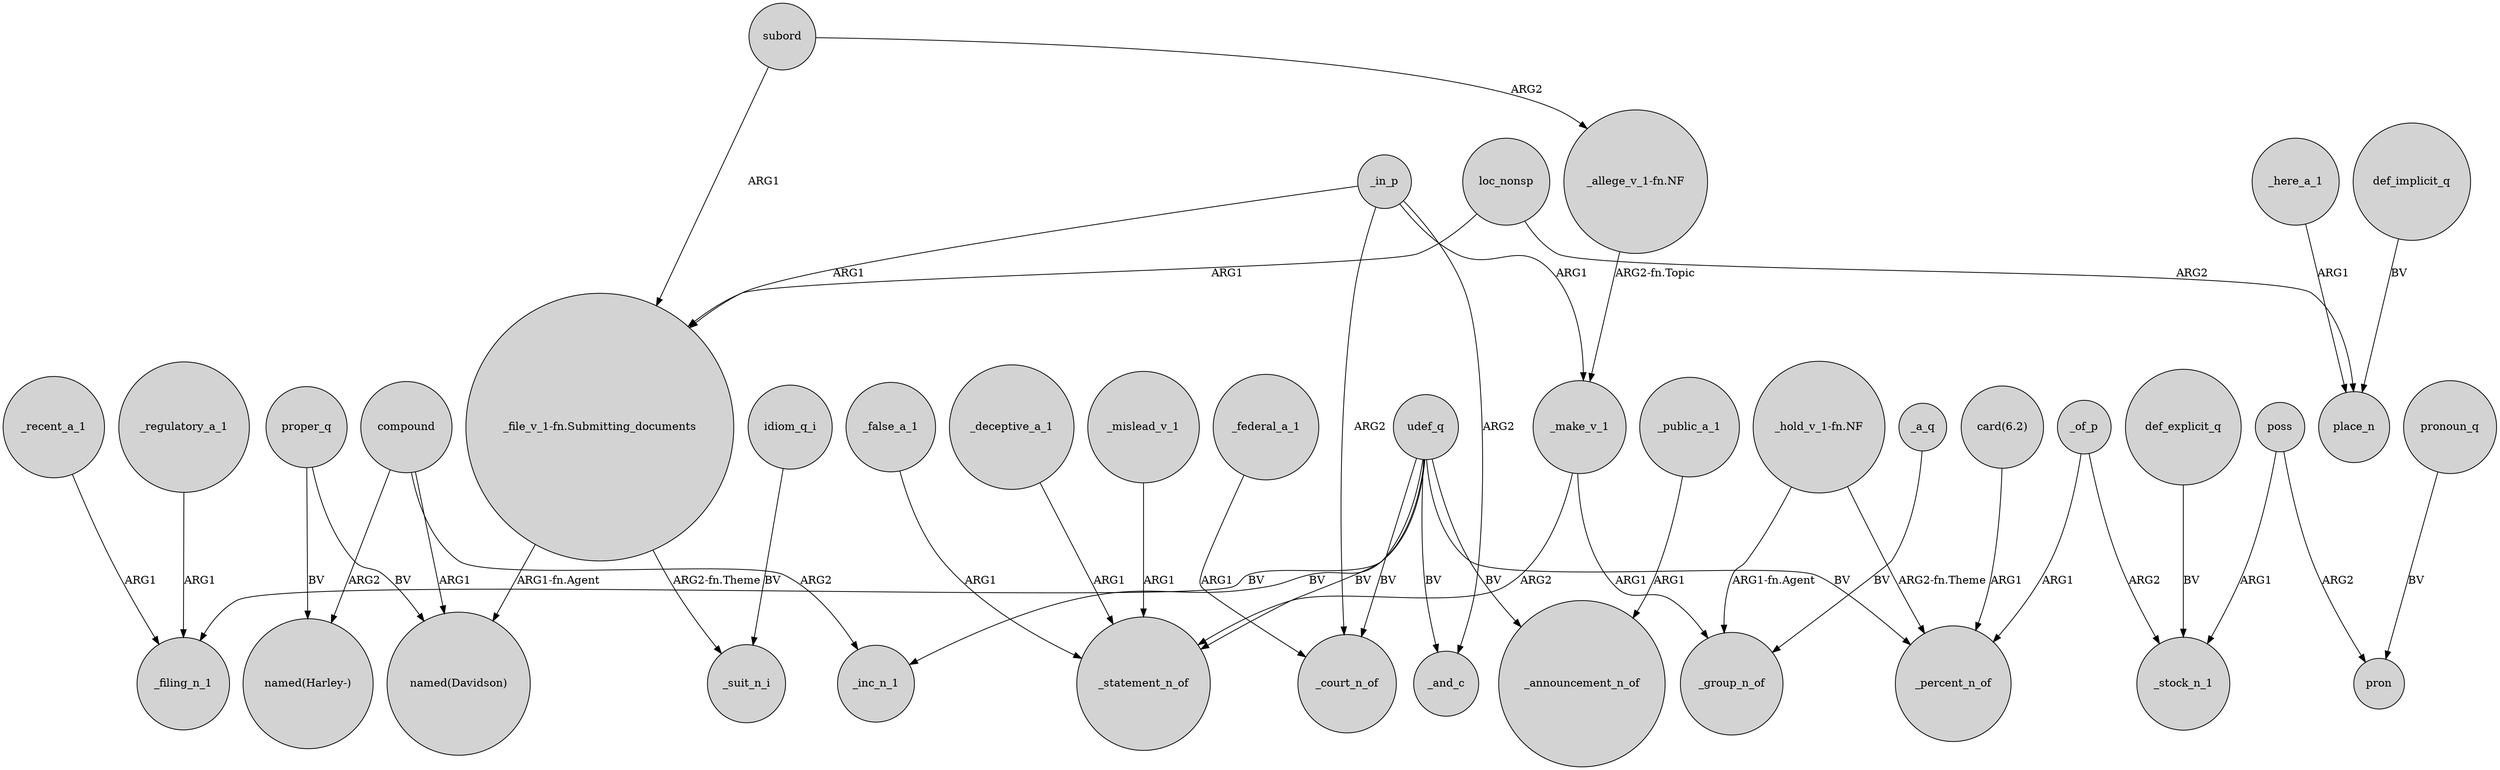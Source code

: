 digraph {
	node [shape=circle style=filled]
	udef_q -> _filing_n_1 [label=BV]
	udef_q -> _inc_n_1 [label=BV]
	compound -> "named(Harley-)" [label=ARG2]
	_here_a_1 -> place_n [label=ARG1]
	poss -> pron [label=ARG2]
	_false_a_1 -> _statement_n_of [label=ARG1]
	_recent_a_1 -> _filing_n_1 [label=ARG1]
	subord -> "_file_v_1-fn.Submitting_documents" [label=ARG1]
	_make_v_1 -> _statement_n_of [label=ARG2]
	"_hold_v_1-fn.NF" -> _percent_n_of [label="ARG2-fn.Theme"]
	idiom_q_i -> _suit_n_i [label=BV]
	udef_q -> _court_n_of [label=BV]
	"_hold_v_1-fn.NF" -> _group_n_of [label="ARG1-fn.Agent"]
	poss -> _stock_n_1 [label=ARG1]
	_regulatory_a_1 -> _filing_n_1 [label=ARG1]
	def_implicit_q -> place_n [label=BV]
	_deceptive_a_1 -> _statement_n_of [label=ARG1]
	def_explicit_q -> _stock_n_1 [label=BV]
	_in_p -> "_file_v_1-fn.Submitting_documents" [label=ARG1]
	_of_p -> _percent_n_of [label=ARG1]
	udef_q -> _announcement_n_of [label=BV]
	pronoun_q -> pron [label=BV]
	"_file_v_1-fn.Submitting_documents" -> "named(Davidson)" [label="ARG1-fn.Agent"]
	_in_p -> _court_n_of [label=ARG2]
	subord -> "_allege_v_1-fn.NF" [label=ARG2]
	_make_v_1 -> _group_n_of [label=ARG1]
	udef_q -> _statement_n_of [label=BV]
	_in_p -> _make_v_1 [label=ARG1]
	proper_q -> "named(Harley-)" [label=BV]
	loc_nonsp -> place_n [label=ARG2]
	_of_p -> _stock_n_1 [label=ARG2]
	loc_nonsp -> "_file_v_1-fn.Submitting_documents" [label=ARG1]
	_public_a_1 -> _announcement_n_of [label=ARG1]
	_federal_a_1 -> _court_n_of [label=ARG1]
	"_file_v_1-fn.Submitting_documents" -> _suit_n_i [label="ARG2-fn.Theme"]
	_a_q -> _group_n_of [label=BV]
	proper_q -> "named(Davidson)" [label=BV]
	udef_q -> _percent_n_of [label=BV]
	compound -> "named(Davidson)" [label=ARG1]
	"card(6.2)" -> _percent_n_of [label=ARG1]
	_mislead_v_1 -> _statement_n_of [label=ARG1]
	udef_q -> _and_c [label=BV]
	_in_p -> _and_c [label=ARG2]
	compound -> _inc_n_1 [label=ARG2]
	"_allege_v_1-fn.NF" -> _make_v_1 [label="ARG2-fn.Topic"]
}

